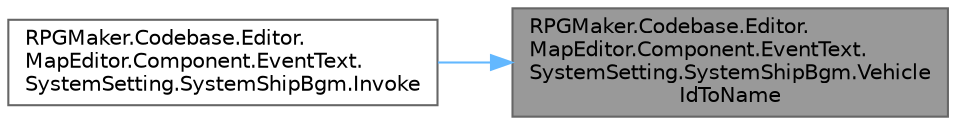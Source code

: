 digraph "RPGMaker.Codebase.Editor.MapEditor.Component.EventText.SystemSetting.SystemShipBgm.VehicleIdToName"
{
 // LATEX_PDF_SIZE
  bgcolor="transparent";
  edge [fontname=Helvetica,fontsize=10,labelfontname=Helvetica,labelfontsize=10];
  node [fontname=Helvetica,fontsize=10,shape=box,height=0.2,width=0.4];
  rankdir="RL";
  Node1 [id="Node000001",label="RPGMaker.Codebase.Editor.\lMapEditor.Component.EventText.\lSystemSetting.SystemShipBgm.Vehicle\lIdToName",height=0.2,width=0.4,color="gray40", fillcolor="grey60", style="filled", fontcolor="black",tooltip="表示用に乗り物IDを名前にして返す"];
  Node1 -> Node2 [id="edge1_Node000001_Node000002",dir="back",color="steelblue1",style="solid",tooltip=" "];
  Node2 [id="Node000002",label="RPGMaker.Codebase.Editor.\lMapEditor.Component.EventText.\lSystemSetting.SystemShipBgm.Invoke",height=0.2,width=0.4,color="grey40", fillcolor="white", style="filled",URL="$db/d93/class_r_p_g_maker_1_1_codebase_1_1_editor_1_1_map_editor_1_1_component_1_1_event_text_1_1_system_setting_1_1_system_ship_bgm.html#a129fe5dbdce96b79d98b19974983373c",tooltip=" "];
}
